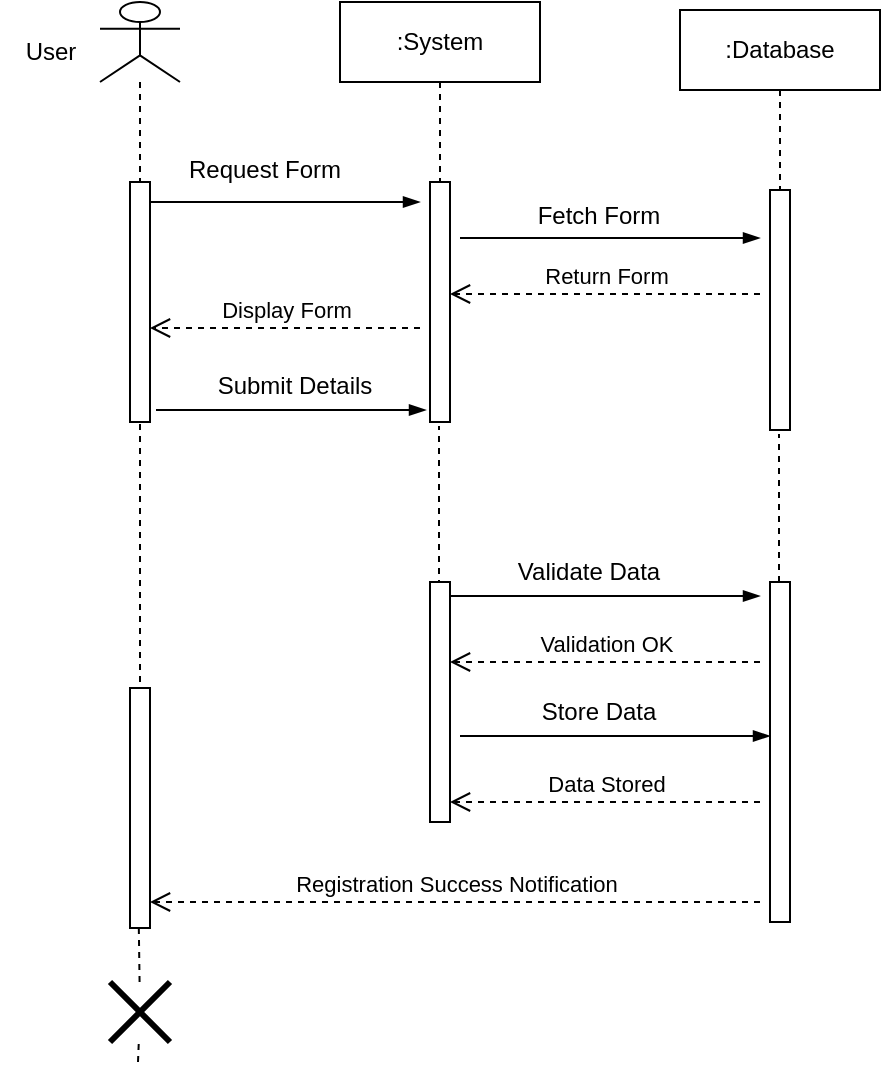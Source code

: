 <mxfile version="24.8.6">
  <diagram name="Page-1" id="PDqo2CiNrErUDa1q0EqM">
    <mxGraphModel dx="1035" dy="562" grid="1" gridSize="10" guides="1" tooltips="1" connect="1" arrows="1" fold="1" page="1" pageScale="1" pageWidth="850" pageHeight="1100" math="0" shadow="0">
      <root>
        <mxCell id="0" />
        <mxCell id="1" parent="0" />
        <mxCell id="JlQaa6_ZE3EbBsVdtjhu-1" value="" style="shape=umlLifeline;perimeter=lifelinePerimeter;whiteSpace=wrap;html=1;container=1;dropTarget=0;collapsible=0;recursiveResize=0;outlineConnect=0;portConstraint=eastwest;newEdgeStyle={&quot;curved&quot;:0,&quot;rounded&quot;:0};participant=umlActor;" vertex="1" parent="1">
          <mxGeometry x="140" y="60" width="40" height="90" as="geometry" />
        </mxCell>
        <mxCell id="JlQaa6_ZE3EbBsVdtjhu-2" value="User" style="text;html=1;align=center;verticalAlign=middle;resizable=0;points=[];autosize=1;strokeColor=none;fillColor=none;" vertex="1" parent="1">
          <mxGeometry x="90" y="70" width="50" height="30" as="geometry" />
        </mxCell>
        <mxCell id="JlQaa6_ZE3EbBsVdtjhu-3" value=":System" style="shape=umlLifeline;perimeter=lifelinePerimeter;whiteSpace=wrap;html=1;container=1;dropTarget=0;collapsible=0;recursiveResize=0;outlineConnect=0;portConstraint=eastwest;newEdgeStyle={&quot;curved&quot;:0,&quot;rounded&quot;:0};" vertex="1" parent="1">
          <mxGeometry x="260" y="60" width="100" height="90" as="geometry" />
        </mxCell>
        <mxCell id="JlQaa6_ZE3EbBsVdtjhu-4" value="" style="html=1;points=[[0,0,0,0,5],[0,1,0,0,-5],[1,0,0,0,5],[1,1,0,0,-5]];perimeter=orthogonalPerimeter;outlineConnect=0;targetShapes=umlLifeline;portConstraint=eastwest;newEdgeStyle={&quot;curved&quot;:0,&quot;rounded&quot;:0};" vertex="1" parent="1">
          <mxGeometry x="155" y="150" width="10" height="120" as="geometry" />
        </mxCell>
        <mxCell id="JlQaa6_ZE3EbBsVdtjhu-5" value="" style="html=1;points=[[0,0,0,0,5],[0,1,0,0,-5],[1,0,0,0,5],[1,1,0,0,-5]];perimeter=orthogonalPerimeter;outlineConnect=0;targetShapes=umlLifeline;portConstraint=eastwest;newEdgeStyle={&quot;curved&quot;:0,&quot;rounded&quot;:0};" vertex="1" parent="1">
          <mxGeometry x="305" y="150" width="10" height="120" as="geometry" />
        </mxCell>
        <mxCell id="JlQaa6_ZE3EbBsVdtjhu-6" value="" style="edgeStyle=elbowEdgeStyle;fontSize=12;html=1;endArrow=blockThin;endFill=1;rounded=0;" edge="1" parent="1">
          <mxGeometry width="160" relative="1" as="geometry">
            <mxPoint x="165" y="160" as="sourcePoint" />
            <mxPoint x="300" y="160" as="targetPoint" />
          </mxGeometry>
        </mxCell>
        <mxCell id="JlQaa6_ZE3EbBsVdtjhu-7" value="Display Form" style="html=1;verticalAlign=bottom;endArrow=open;dashed=1;endSize=8;curved=0;rounded=0;" edge="1" parent="1">
          <mxGeometry relative="1" as="geometry">
            <mxPoint x="300" y="223" as="sourcePoint" />
            <mxPoint x="165" y="223" as="targetPoint" />
          </mxGeometry>
        </mxCell>
        <mxCell id="JlQaa6_ZE3EbBsVdtjhu-8" value=" Request Form " style="text;html=1;align=center;verticalAlign=middle;resizable=0;points=[];autosize=1;strokeColor=none;fillColor=none;" vertex="1" parent="1">
          <mxGeometry x="172" y="129" width="100" height="30" as="geometry" />
        </mxCell>
        <mxCell id="JlQaa6_ZE3EbBsVdtjhu-13" value="" style="endArrow=none;dashed=1;html=1;rounded=0;" edge="1" parent="1">
          <mxGeometry width="50" height="50" relative="1" as="geometry">
            <mxPoint x="309.5" y="352" as="sourcePoint" />
            <mxPoint x="309.5" y="272" as="targetPoint" />
          </mxGeometry>
        </mxCell>
        <mxCell id="JlQaa6_ZE3EbBsVdtjhu-21" value=":Database" style="shape=umlLifeline;perimeter=lifelinePerimeter;whiteSpace=wrap;html=1;container=1;dropTarget=0;collapsible=0;recursiveResize=0;outlineConnect=0;portConstraint=eastwest;newEdgeStyle={&quot;curved&quot;:0,&quot;rounded&quot;:0};" vertex="1" parent="1">
          <mxGeometry x="430" y="64" width="100" height="90" as="geometry" />
        </mxCell>
        <mxCell id="JlQaa6_ZE3EbBsVdtjhu-22" value="" style="html=1;points=[[0,0,0,0,5],[0,1,0,0,-5],[1,0,0,0,5],[1,1,0,0,-5]];perimeter=orthogonalPerimeter;outlineConnect=0;targetShapes=umlLifeline;portConstraint=eastwest;newEdgeStyle={&quot;curved&quot;:0,&quot;rounded&quot;:0};" vertex="1" parent="1">
          <mxGeometry x="475" y="154" width="10" height="120" as="geometry" />
        </mxCell>
        <mxCell id="JlQaa6_ZE3EbBsVdtjhu-23" value="" style="endArrow=none;dashed=1;html=1;rounded=0;" edge="1" parent="1">
          <mxGeometry width="50" height="50" relative="1" as="geometry">
            <mxPoint x="479.5" y="356" as="sourcePoint" />
            <mxPoint x="479.5" y="276" as="targetPoint" />
          </mxGeometry>
        </mxCell>
        <mxCell id="JlQaa6_ZE3EbBsVdtjhu-24" value="" style="edgeStyle=elbowEdgeStyle;fontSize=12;html=1;endArrow=blockThin;endFill=1;rounded=0;exitX=1.5;exitY=0.333;exitDx=0;exitDy=0;exitPerimeter=0;" edge="1" parent="1">
          <mxGeometry width="160" relative="1" as="geometry">
            <mxPoint x="320" y="177.96" as="sourcePoint" />
            <mxPoint x="470" y="178" as="targetPoint" />
          </mxGeometry>
        </mxCell>
        <mxCell id="JlQaa6_ZE3EbBsVdtjhu-25" value=" Fetch Form " style="text;html=1;align=center;verticalAlign=middle;resizable=0;points=[];autosize=1;strokeColor=none;fillColor=none;" vertex="1" parent="1">
          <mxGeometry x="344" y="152" width="90" height="30" as="geometry" />
        </mxCell>
        <mxCell id="JlQaa6_ZE3EbBsVdtjhu-26" value="Return Form" style="html=1;verticalAlign=bottom;endArrow=open;dashed=1;endSize=8;curved=0;rounded=0;" edge="1" parent="1">
          <mxGeometry relative="1" as="geometry">
            <mxPoint x="470" y="206" as="sourcePoint" />
            <mxPoint x="315" y="206" as="targetPoint" />
          </mxGeometry>
        </mxCell>
        <mxCell id="JlQaa6_ZE3EbBsVdtjhu-27" value="" style="edgeStyle=elbowEdgeStyle;fontSize=12;html=1;endArrow=blockThin;endFill=1;rounded=0;" edge="1" parent="1">
          <mxGeometry width="160" relative="1" as="geometry">
            <mxPoint x="168" y="264" as="sourcePoint" />
            <mxPoint x="303" y="264" as="targetPoint" />
          </mxGeometry>
        </mxCell>
        <mxCell id="JlQaa6_ZE3EbBsVdtjhu-28" value="  Submit Details " style="text;html=1;align=center;verticalAlign=middle;resizable=0;points=[];autosize=1;strokeColor=none;fillColor=none;" vertex="1" parent="1">
          <mxGeometry x="187" y="237" width="100" height="30" as="geometry" />
        </mxCell>
        <mxCell id="JlQaa6_ZE3EbBsVdtjhu-29" value="" style="html=1;points=[[0,0,0,0,5],[0,1,0,0,-5],[1,0,0,0,5],[1,1,0,0,-5]];perimeter=orthogonalPerimeter;outlineConnect=0;targetShapes=umlLifeline;portConstraint=eastwest;newEdgeStyle={&quot;curved&quot;:0,&quot;rounded&quot;:0};" vertex="1" parent="1">
          <mxGeometry x="305" y="350" width="10" height="120" as="geometry" />
        </mxCell>
        <mxCell id="JlQaa6_ZE3EbBsVdtjhu-30" value="" style="html=1;points=[[0,0,0,0,5],[0,1,0,0,-5],[1,0,0,0,5],[1,1,0,0,-5]];perimeter=orthogonalPerimeter;outlineConnect=0;targetShapes=umlLifeline;portConstraint=eastwest;newEdgeStyle={&quot;curved&quot;:0,&quot;rounded&quot;:0};" vertex="1" parent="1">
          <mxGeometry x="475" y="350" width="10" height="170" as="geometry" />
        </mxCell>
        <mxCell id="JlQaa6_ZE3EbBsVdtjhu-31" value="" style="edgeStyle=elbowEdgeStyle;fontSize=12;html=1;endArrow=blockThin;endFill=1;rounded=0;" edge="1" parent="1">
          <mxGeometry width="160" relative="1" as="geometry">
            <mxPoint x="315" y="357" as="sourcePoint" />
            <mxPoint x="470" y="357" as="targetPoint" />
          </mxGeometry>
        </mxCell>
        <mxCell id="JlQaa6_ZE3EbBsVdtjhu-32" value="  Validate Data " style="text;html=1;align=center;verticalAlign=middle;resizable=0;points=[];autosize=1;strokeColor=none;fillColor=none;" vertex="1" parent="1">
          <mxGeometry x="334" y="330" width="100" height="30" as="geometry" />
        </mxCell>
        <mxCell id="JlQaa6_ZE3EbBsVdtjhu-33" value="Validation OK" style="html=1;verticalAlign=bottom;endArrow=open;dashed=1;endSize=8;curved=0;rounded=0;" edge="1" parent="1">
          <mxGeometry relative="1" as="geometry">
            <mxPoint x="470" y="390" as="sourcePoint" />
            <mxPoint x="315" y="390" as="targetPoint" />
          </mxGeometry>
        </mxCell>
        <mxCell id="JlQaa6_ZE3EbBsVdtjhu-35" value="  Store Data " style="text;html=1;align=center;verticalAlign=middle;resizable=0;points=[];autosize=1;strokeColor=none;fillColor=none;" vertex="1" parent="1">
          <mxGeometry x="349" y="400" width="80" height="30" as="geometry" />
        </mxCell>
        <mxCell id="JlQaa6_ZE3EbBsVdtjhu-36" value="" style="edgeStyle=elbowEdgeStyle;fontSize=12;html=1;endArrow=blockThin;endFill=1;rounded=0;" edge="1" parent="1">
          <mxGeometry width="160" relative="1" as="geometry">
            <mxPoint x="320" y="427" as="sourcePoint" />
            <mxPoint x="475" y="427" as="targetPoint" />
          </mxGeometry>
        </mxCell>
        <mxCell id="JlQaa6_ZE3EbBsVdtjhu-37" value="Data Stored" style="html=1;verticalAlign=bottom;endArrow=open;dashed=1;endSize=8;curved=0;rounded=0;" edge="1" parent="1">
          <mxGeometry relative="1" as="geometry">
            <mxPoint x="470" y="460" as="sourcePoint" />
            <mxPoint x="315" y="460" as="targetPoint" />
          </mxGeometry>
        </mxCell>
        <mxCell id="JlQaa6_ZE3EbBsVdtjhu-39" value="" style="html=1;points=[[0,0,0,0,5],[0,1,0,0,-5],[1,0,0,0,5],[1,1,0,0,-5]];perimeter=orthogonalPerimeter;outlineConnect=0;targetShapes=umlLifeline;portConstraint=eastwest;newEdgeStyle={&quot;curved&quot;:0,&quot;rounded&quot;:0};" vertex="1" parent="1">
          <mxGeometry x="155" y="403" width="10" height="120" as="geometry" />
        </mxCell>
        <mxCell id="JlQaa6_ZE3EbBsVdtjhu-40" value="" style="endArrow=none;dashed=1;html=1;rounded=0;" edge="1" parent="1">
          <mxGeometry width="50" height="50" relative="1" as="geometry">
            <mxPoint x="160" y="400" as="sourcePoint" />
            <mxPoint x="160" y="271" as="targetPoint" />
          </mxGeometry>
        </mxCell>
        <mxCell id="JlQaa6_ZE3EbBsVdtjhu-42" value="Registration Success Notification" style="html=1;verticalAlign=bottom;endArrow=open;dashed=1;endSize=8;curved=0;rounded=0;" edge="1" parent="1" target="JlQaa6_ZE3EbBsVdtjhu-39">
          <mxGeometry relative="1" as="geometry">
            <mxPoint x="470" y="510" as="sourcePoint" />
            <mxPoint x="315" y="510" as="targetPoint" />
          </mxGeometry>
        </mxCell>
        <mxCell id="JlQaa6_ZE3EbBsVdtjhu-43" value="" style="endArrow=none;dashed=1;html=1;rounded=0;" edge="1" parent="1" source="JlQaa6_ZE3EbBsVdtjhu-44">
          <mxGeometry width="50" height="50" relative="1" as="geometry">
            <mxPoint x="159" y="590" as="sourcePoint" />
            <mxPoint x="159.41" y="523" as="targetPoint" />
          </mxGeometry>
        </mxCell>
        <mxCell id="JlQaa6_ZE3EbBsVdtjhu-46" value="" style="endArrow=none;dashed=1;html=1;rounded=0;" edge="1" parent="1" target="JlQaa6_ZE3EbBsVdtjhu-44">
          <mxGeometry width="50" height="50" relative="1" as="geometry">
            <mxPoint x="159" y="590" as="sourcePoint" />
            <mxPoint x="159.41" y="523" as="targetPoint" />
          </mxGeometry>
        </mxCell>
        <mxCell id="JlQaa6_ZE3EbBsVdtjhu-44" value="" style="shape=umlDestroy;whiteSpace=wrap;html=1;strokeWidth=3;targetShapes=umlLifeline;" vertex="1" parent="1">
          <mxGeometry x="145" y="550" width="30" height="30" as="geometry" />
        </mxCell>
      </root>
    </mxGraphModel>
  </diagram>
</mxfile>
